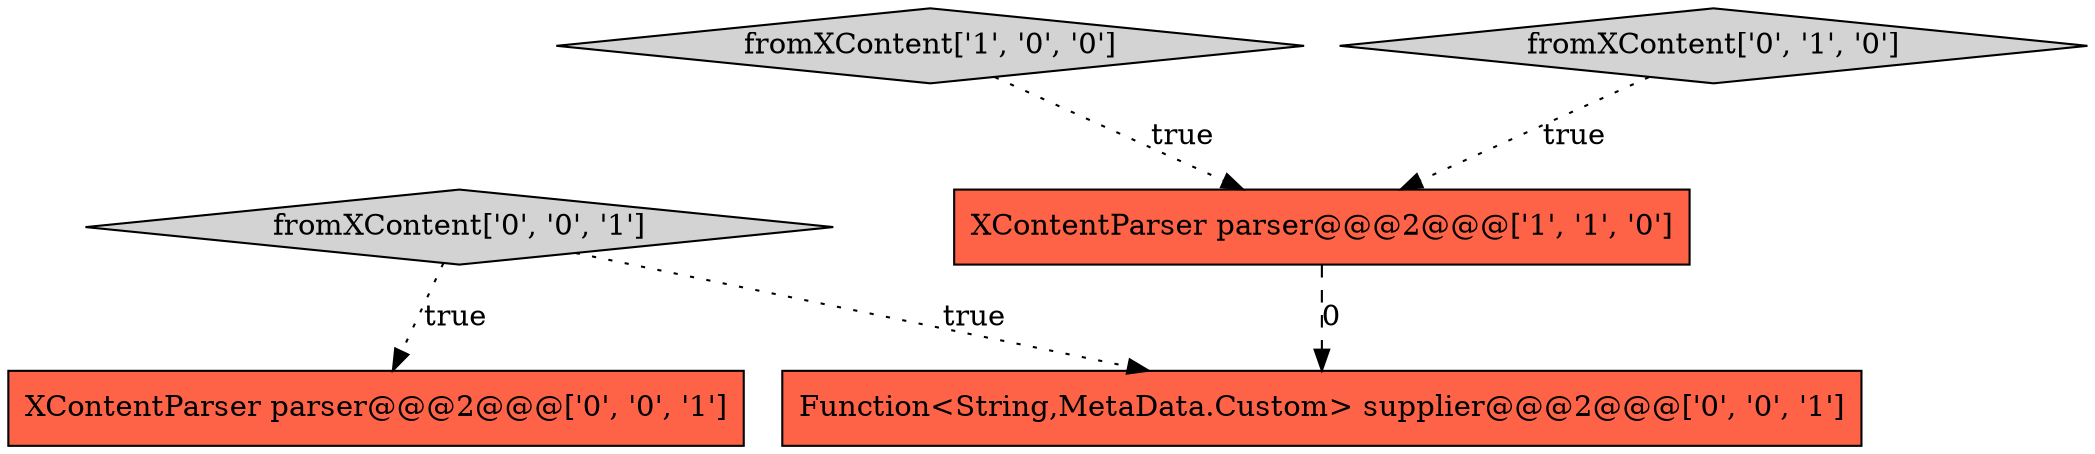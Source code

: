 digraph {
3 [style = filled, label = "XContentParser parser@@@2@@@['0', '0', '1']", fillcolor = tomato, shape = box image = "AAA0AAABBB3BBB"];
5 [style = filled, label = "Function<String,MetaData.Custom> supplier@@@2@@@['0', '0', '1']", fillcolor = tomato, shape = box image = "AAA0AAABBB3BBB"];
1 [style = filled, label = "XContentParser parser@@@2@@@['1', '1', '0']", fillcolor = tomato, shape = box image = "AAA0AAABBB1BBB"];
0 [style = filled, label = "fromXContent['1', '0', '0']", fillcolor = lightgray, shape = diamond image = "AAA0AAABBB1BBB"];
4 [style = filled, label = "fromXContent['0', '0', '1']", fillcolor = lightgray, shape = diamond image = "AAA0AAABBB3BBB"];
2 [style = filled, label = "fromXContent['0', '1', '0']", fillcolor = lightgray, shape = diamond image = "AAA0AAABBB2BBB"];
4->5 [style = dotted, label="true"];
2->1 [style = dotted, label="true"];
1->5 [style = dashed, label="0"];
0->1 [style = dotted, label="true"];
4->3 [style = dotted, label="true"];
}
